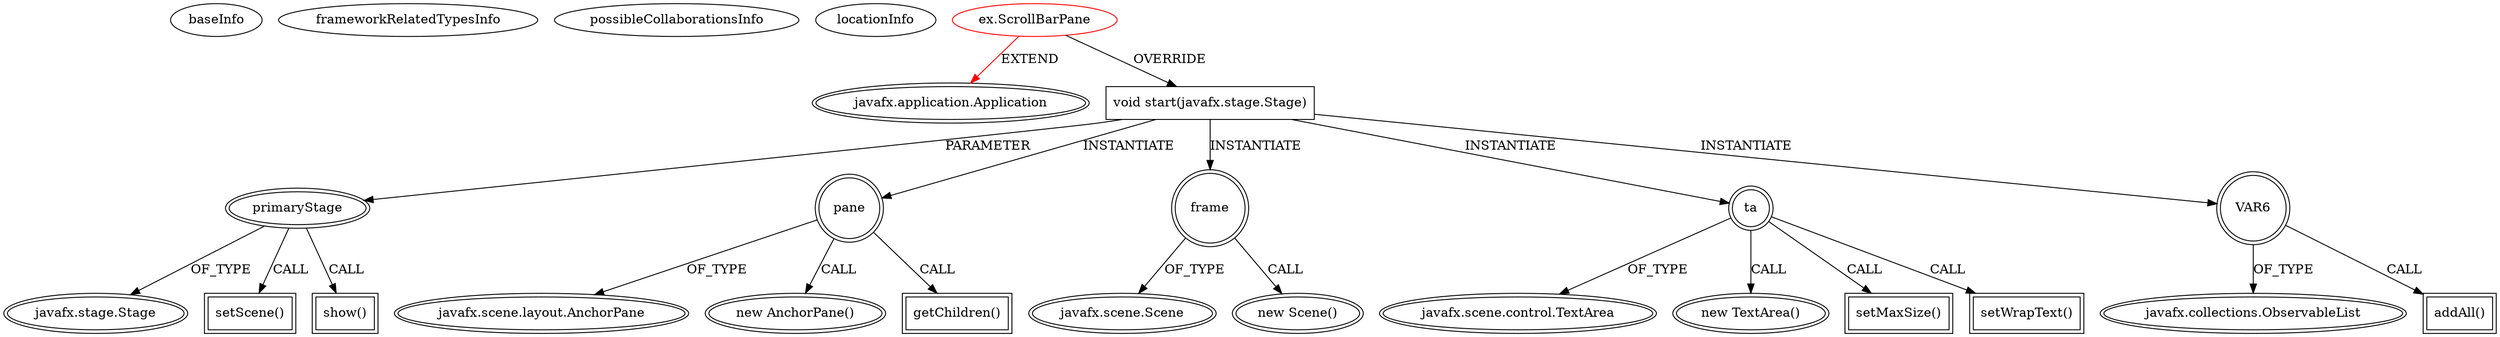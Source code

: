 digraph {
baseInfo[graphId=627,category="extension_graph",isAnonymous=false,possibleRelation=false]
frameworkRelatedTypesInfo[0="javafx.application.Application"]
possibleCollaborationsInfo[]
locationInfo[projectName="Johnmalc-JavaFX",filePath="/Johnmalc-JavaFX/JavaFX-master/src/ex/ScrollBarPane.java",contextSignature="ScrollBarPane",graphId="627"]
0[label="ex.ScrollBarPane",vertexType="ROOT_CLIENT_CLASS_DECLARATION",isFrameworkType=false,color=red]
1[label="javafx.application.Application",vertexType="FRAMEWORK_CLASS_TYPE",isFrameworkType=true,peripheries=2]
2[label="void start(javafx.stage.Stage)",vertexType="OVERRIDING_METHOD_DECLARATION",isFrameworkType=false,shape=box]
3[label="primaryStage",vertexType="PARAMETER_DECLARATION",isFrameworkType=true,peripheries=2]
4[label="javafx.stage.Stage",vertexType="FRAMEWORK_CLASS_TYPE",isFrameworkType=true,peripheries=2]
6[label="pane",vertexType="VARIABLE_EXPRESION",isFrameworkType=true,peripheries=2,shape=circle]
7[label="javafx.scene.layout.AnchorPane",vertexType="FRAMEWORK_CLASS_TYPE",isFrameworkType=true,peripheries=2]
5[label="new AnchorPane()",vertexType="CONSTRUCTOR_CALL",isFrameworkType=true,peripheries=2]
9[label="frame",vertexType="VARIABLE_EXPRESION",isFrameworkType=true,peripheries=2,shape=circle]
10[label="javafx.scene.Scene",vertexType="FRAMEWORK_CLASS_TYPE",isFrameworkType=true,peripheries=2]
8[label="new Scene()",vertexType="CONSTRUCTOR_CALL",isFrameworkType=true,peripheries=2]
12[label="setScene()",vertexType="INSIDE_CALL",isFrameworkType=true,peripheries=2,shape=box]
14[label="ta",vertexType="VARIABLE_EXPRESION",isFrameworkType=true,peripheries=2,shape=circle]
15[label="javafx.scene.control.TextArea",vertexType="FRAMEWORK_CLASS_TYPE",isFrameworkType=true,peripheries=2]
13[label="new TextArea()",vertexType="CONSTRUCTOR_CALL",isFrameworkType=true,peripheries=2]
17[label="setMaxSize()",vertexType="INSIDE_CALL",isFrameworkType=true,peripheries=2,shape=box]
19[label="setWrapText()",vertexType="INSIDE_CALL",isFrameworkType=true,peripheries=2,shape=box]
20[label="VAR6",vertexType="VARIABLE_EXPRESION",isFrameworkType=true,peripheries=2,shape=circle]
22[label="javafx.collections.ObservableList",vertexType="FRAMEWORK_INTERFACE_TYPE",isFrameworkType=true,peripheries=2]
21[label="addAll()",vertexType="INSIDE_CALL",isFrameworkType=true,peripheries=2,shape=box]
24[label="getChildren()",vertexType="INSIDE_CALL",isFrameworkType=true,peripheries=2,shape=box]
26[label="show()",vertexType="INSIDE_CALL",isFrameworkType=true,peripheries=2,shape=box]
0->1[label="EXTEND",color=red]
0->2[label="OVERRIDE"]
3->4[label="OF_TYPE"]
2->3[label="PARAMETER"]
2->6[label="INSTANTIATE"]
6->7[label="OF_TYPE"]
6->5[label="CALL"]
2->9[label="INSTANTIATE"]
9->10[label="OF_TYPE"]
9->8[label="CALL"]
3->12[label="CALL"]
2->14[label="INSTANTIATE"]
14->15[label="OF_TYPE"]
14->13[label="CALL"]
14->17[label="CALL"]
14->19[label="CALL"]
2->20[label="INSTANTIATE"]
20->22[label="OF_TYPE"]
20->21[label="CALL"]
6->24[label="CALL"]
3->26[label="CALL"]
}
